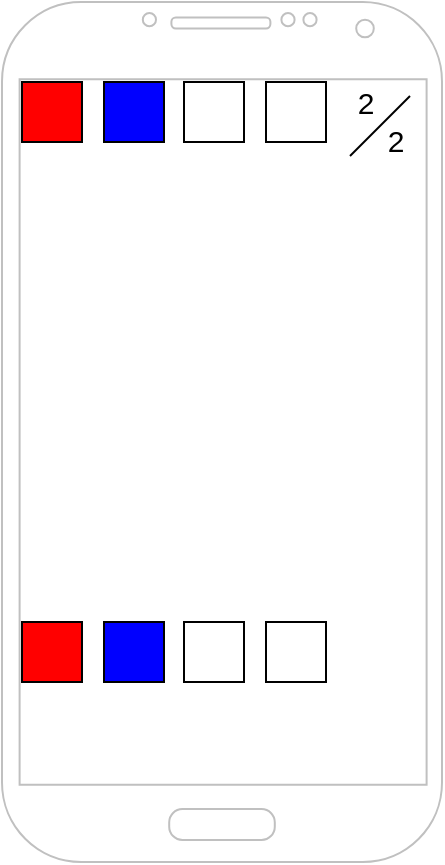 <mxfile version="13.7.6" type="device"><diagram id="gE_RekWfIrP2vkg7aWGh" name="Page-1"><mxGraphModel dx="1221" dy="645" grid="1" gridSize="10" guides="1" tooltips="1" connect="1" arrows="1" fold="1" page="1" pageScale="1" pageWidth="850" pageHeight="1100" math="0" shadow="0"><root><mxCell id="0"/><mxCell id="1" parent="0"/><mxCell id="JgU1uNjwL2CFt7jFm6KP-1" value="" style="verticalLabelPosition=bottom;verticalAlign=top;html=1;shadow=0;dashed=0;strokeWidth=1;shape=mxgraph.android.phone2;strokeColor=#c0c0c0;" vertex="1" parent="1"><mxGeometry x="80" y="80" width="220" height="430" as="geometry"/></mxCell><mxCell id="JgU1uNjwL2CFt7jFm6KP-2" value="" style="rounded=0;whiteSpace=wrap;html=1;" vertex="1" parent="1"><mxGeometry x="212" y="390" width="30" height="30" as="geometry"/></mxCell><mxCell id="JgU1uNjwL2CFt7jFm6KP-3" value="" style="rounded=0;whiteSpace=wrap;html=1;fillColor=#0000FF;" vertex="1" parent="1"><mxGeometry x="131" y="390" width="30" height="30" as="geometry"/></mxCell><mxCell id="JgU1uNjwL2CFt7jFm6KP-4" value="" style="rounded=0;whiteSpace=wrap;html=1;" vertex="1" parent="1"><mxGeometry x="171" y="390" width="30" height="30" as="geometry"/></mxCell><mxCell id="JgU1uNjwL2CFt7jFm6KP-5" value="" style="rounded=0;whiteSpace=wrap;html=1;fillColor=#FF0000;" vertex="1" parent="1"><mxGeometry x="90" y="390" width="30" height="30" as="geometry"/></mxCell><mxCell id="JgU1uNjwL2CFt7jFm6KP-6" value="" style="rounded=0;whiteSpace=wrap;html=1;" vertex="1" parent="1"><mxGeometry x="212" y="120" width="30" height="30" as="geometry"/></mxCell><mxCell id="JgU1uNjwL2CFt7jFm6KP-7" value="" style="rounded=0;whiteSpace=wrap;html=1;fillColor=#0000FF;" vertex="1" parent="1"><mxGeometry x="131" y="120" width="30" height="30" as="geometry"/></mxCell><mxCell id="JgU1uNjwL2CFt7jFm6KP-8" value="" style="rounded=0;whiteSpace=wrap;html=1;" vertex="1" parent="1"><mxGeometry x="171" y="120" width="30" height="30" as="geometry"/></mxCell><mxCell id="JgU1uNjwL2CFt7jFm6KP-9" value="" style="rounded=0;whiteSpace=wrap;html=1;fillColor=#FF0000;" vertex="1" parent="1"><mxGeometry x="90" y="120" width="30" height="30" as="geometry"/></mxCell><mxCell id="JgU1uNjwL2CFt7jFm6KP-10" value="2" style="text;html=1;strokeColor=none;fillColor=none;align=center;verticalAlign=middle;whiteSpace=wrap;rounded=0;fontSize=15;" vertex="1" parent="1"><mxGeometry x="242" y="120" width="40" height="20" as="geometry"/></mxCell><mxCell id="JgU1uNjwL2CFt7jFm6KP-11" value="" style="endArrow=none;html=1;" edge="1" parent="1"><mxGeometry width="50" height="50" relative="1" as="geometry"><mxPoint x="254" y="157" as="sourcePoint"/><mxPoint x="284" y="127" as="targetPoint"/></mxGeometry></mxCell><mxCell id="JgU1uNjwL2CFt7jFm6KP-12" value="2" style="text;html=1;strokeColor=none;fillColor=none;align=center;verticalAlign=middle;whiteSpace=wrap;rounded=0;fontSize=15;" vertex="1" parent="1"><mxGeometry x="257" y="139" width="40" height="20" as="geometry"/></mxCell></root></mxGraphModel></diagram></mxfile>